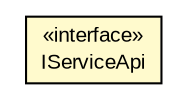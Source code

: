 #!/usr/local/bin/dot
#
# Class diagram 
# Generated by UMLGraph version R5_6-24-gf6e263 (http://www.umlgraph.org/)
#

digraph G {
	edge [fontname="arial",fontsize=10,labelfontname="arial",labelfontsize=10];
	node [fontname="arial",fontsize=10,shape=plaintext];
	nodesep=0.25;
	ranksep=0.5;
	// com.mycompany.service.api.IServiceApi
	c82 [label=<<table title="com.mycompany.service.api.IServiceApi" border="0" cellborder="1" cellspacing="0" cellpadding="2" port="p" bgcolor="lemonChiffon" href="./IServiceApi.html">
		<tr><td><table border="0" cellspacing="0" cellpadding="1">
<tr><td align="center" balign="center"> &#171;interface&#187; </td></tr>
<tr><td align="center" balign="center"> IServiceApi </td></tr>
		</table></td></tr>
		</table>>, URL="./IServiceApi.html", fontname="arial", fontcolor="black", fontsize=10.0];
}

